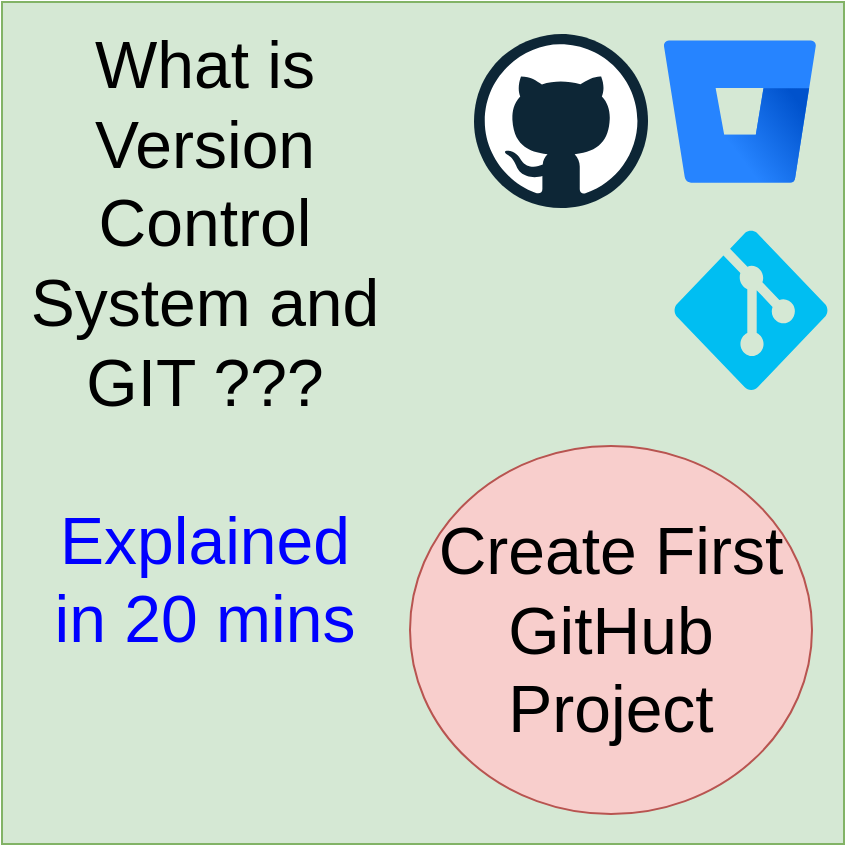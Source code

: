 <mxfile version="17.4.0" type="github">
  <diagram id="XN-kcn1O6vQYYTPPx1hP" name="Page-1">
    <mxGraphModel dx="946" dy="523" grid="0" gridSize="10" guides="1" tooltips="1" connect="1" arrows="1" fold="1" page="1" pageScale="1" pageWidth="850" pageHeight="1100" math="0" shadow="0">
      <root>
        <mxCell id="0" />
        <mxCell id="1" parent="0" />
        <mxCell id="UNOSHjhEAQaLv72NM6Rz-1" value="" style="whiteSpace=wrap;html=1;aspect=fixed;strokeColor=#82b366;fillColor=#d5e8d4;" parent="1" vertex="1">
          <mxGeometry x="218" y="69" width="421" height="421" as="geometry" />
        </mxCell>
        <mxCell id="UNOSHjhEAQaLv72NM6Rz-2" value="" style="dashed=0;outlineConnect=0;html=1;align=center;labelPosition=center;verticalLabelPosition=bottom;verticalAlign=top;shape=mxgraph.weblogos.github;strokeColor=#000000;" parent="1" vertex="1">
          <mxGeometry x="454" y="85" width="87" height="87" as="geometry" />
        </mxCell>
        <mxCell id="UNOSHjhEAQaLv72NM6Rz-3" value="" style="image;image=img/lib/atlassian/Bitbucket_Logo.svg;strokeColor=#000000;" parent="1" vertex="1">
          <mxGeometry x="549" y="88" width="76" height="71.5" as="geometry" />
        </mxCell>
        <mxCell id="UNOSHjhEAQaLv72NM6Rz-4" value="" style="verticalLabelPosition=bottom;html=1;verticalAlign=top;align=center;strokeColor=none;fillColor=#00BEF2;shape=mxgraph.azure.git_repository;" parent="1" vertex="1">
          <mxGeometry x="554" y="183" width="77" height="80" as="geometry" />
        </mxCell>
        <mxCell id="UNOSHjhEAQaLv72NM6Rz-5" value="" style="shape=image;html=1;verticalAlign=top;verticalLabelPosition=bottom;labelBackgroundColor=#ffffff;imageAspect=0;aspect=fixed;image=https://cdn4.iconfinder.com/data/icons/socialcones/508/Gitlab-128.png;strokeColor=#000000;" parent="1" vertex="1">
          <mxGeometry x="453" y="185" width="96" height="96" as="geometry" />
        </mxCell>
        <mxCell id="UNOSHjhEAQaLv72NM6Rz-7" value="What is Version Control System and GIT ???&lt;br&gt;&lt;br&gt;&lt;font color=&quot;#0000FF&quot;&gt;Explained&lt;br&gt;in 20 mins&lt;br&gt;&lt;/font&gt;" style="text;html=1;strokeColor=none;fillColor=none;align=center;verticalAlign=middle;whiteSpace=wrap;rounded=0;fontSize=33;" parent="1" vertex="1">
          <mxGeometry x="227" y="88" width="185" height="301.25" as="geometry" />
        </mxCell>
        <mxCell id="UNOSHjhEAQaLv72NM6Rz-8" value="Create First GitHub&lt;br&gt;Project" style="ellipse;whiteSpace=wrap;html=1;fontSize=33;strokeColor=#b85450;fillColor=#f8cecc;" parent="1" vertex="1">
          <mxGeometry x="422" y="291" width="201" height="184" as="geometry" />
        </mxCell>
      </root>
    </mxGraphModel>
  </diagram>
</mxfile>
